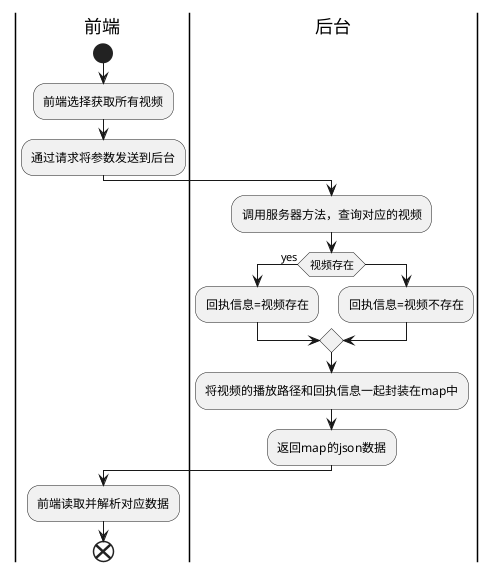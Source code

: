 @startuml
|前端|
start
:前端选择获取所有视频;
:通过请求将参数发送到后台;
|后台|
:调用服务器方法，查询对应的视频;
if(视频存在) then (yes)
    :回执信息=视频存在;
else
    :回执信息=视频不存在;
endif
:将视频的播放路径和回执信息一起封装在map中;
:返回map的json数据;
|前端|
:前端读取并解析对应数据;
end
@enduml